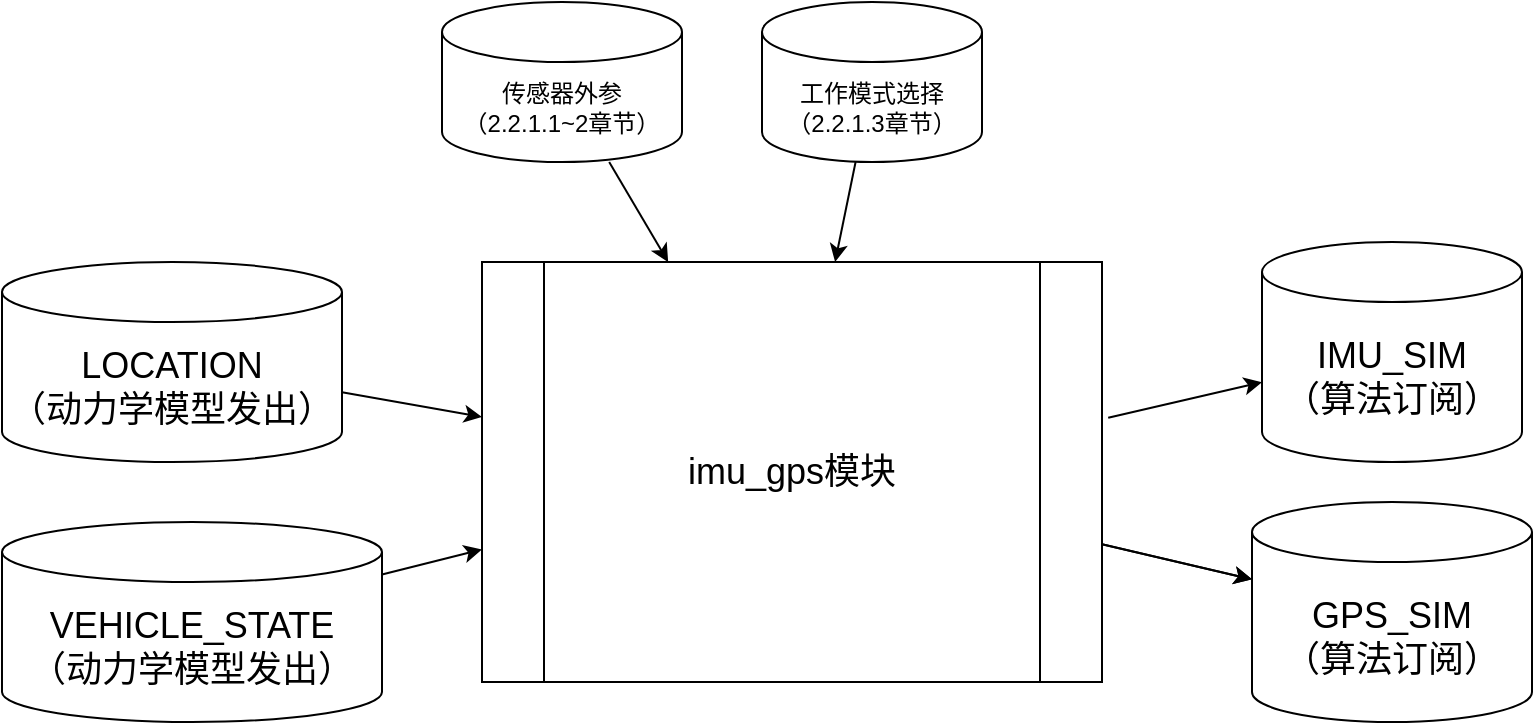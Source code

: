 <mxfile>
    <diagram id="sd8JANDEf0deYUkVe9uT" name="Page-1">
        <mxGraphModel dx="896" dy="612" grid="1" gridSize="10" guides="1" tooltips="1" connect="1" arrows="1" fold="1" page="1" pageScale="1" pageWidth="850" pageHeight="1100" math="0" shadow="0">
            <root>
                <mxCell id="0"/>
                <mxCell id="1" parent="0"/>
                <mxCell id="14" value="" style="edgeStyle=none;html=1;fontSize=18;" parent="1" source="3" target="5" edge="1">
                    <mxGeometry relative="1" as="geometry"/>
                </mxCell>
                <mxCell id="3" value="传感器外参&lt;br&gt;（2.2.1.1~2章节）" style="shape=cylinder3;whiteSpace=wrap;html=1;boundedLbl=1;backgroundOutline=1;size=15;" parent="1" vertex="1">
                    <mxGeometry x="250" y="110" width="120" height="80" as="geometry"/>
                </mxCell>
                <mxCell id="15" value="" style="edgeStyle=none;html=1;fontSize=18;" parent="1" source="4" target="5" edge="1">
                    <mxGeometry relative="1" as="geometry"/>
                </mxCell>
                <mxCell id="4" value="工作模式选择&lt;br&gt;（2.2.1.3章节）" style="shape=cylinder3;whiteSpace=wrap;html=1;boundedLbl=1;backgroundOutline=1;size=15;" parent="1" vertex="1">
                    <mxGeometry x="410" y="110" width="110" height="80" as="geometry"/>
                </mxCell>
                <mxCell id="16" value="" style="edgeStyle=none;html=1;fontSize=18;" parent="1" source="5" target="11" edge="1">
                    <mxGeometry relative="1" as="geometry"/>
                </mxCell>
                <mxCell id="17" value="" style="edgeStyle=none;html=1;fontSize=18;" parent="1" source="5" target="11" edge="1">
                    <mxGeometry relative="1" as="geometry"/>
                </mxCell>
                <mxCell id="5" value="&lt;font style=&quot;font-size: 18px;&quot;&gt;imu_gps模块&lt;/font&gt;" style="shape=process;whiteSpace=wrap;html=1;backgroundOutline=1;" parent="1" vertex="1">
                    <mxGeometry x="270" y="240" width="310" height="210" as="geometry"/>
                </mxCell>
                <mxCell id="12" value="" style="edgeStyle=none;html=1;fontSize=18;" parent="1" source="6" target="5" edge="1">
                    <mxGeometry relative="1" as="geometry"/>
                </mxCell>
                <mxCell id="6" value="LOCATION&lt;br&gt;（动力学模型发出）" style="shape=cylinder3;whiteSpace=wrap;html=1;boundedLbl=1;backgroundOutline=1;size=15;fontSize=18;" parent="1" vertex="1">
                    <mxGeometry x="30" y="240" width="170" height="100" as="geometry"/>
                </mxCell>
                <mxCell id="13" value="" style="edgeStyle=none;html=1;fontSize=18;" parent="1" source="7" target="5" edge="1">
                    <mxGeometry relative="1" as="geometry"/>
                </mxCell>
                <mxCell id="7" value="VEHICLE_STATE&lt;br&gt;（动力学模型发出）" style="shape=cylinder3;whiteSpace=wrap;html=1;boundedLbl=1;backgroundOutline=1;size=15;fontSize=18;" parent="1" vertex="1">
                    <mxGeometry x="30" y="370" width="190" height="100" as="geometry"/>
                </mxCell>
                <mxCell id="18" value="" style="edgeStyle=none;html=1;fontSize=18;exitX=1.01;exitY=0.371;exitDx=0;exitDy=0;exitPerimeter=0;" parent="1" source="5" target="10" edge="1">
                    <mxGeometry relative="1" as="geometry">
                        <mxPoint x="600" y="280" as="targetPoint"/>
                    </mxGeometry>
                </mxCell>
                <mxCell id="10" value="IMU_SIM&lt;br&gt;（算法订阅）" style="shape=cylinder3;whiteSpace=wrap;html=1;boundedLbl=1;backgroundOutline=1;size=15;fontSize=18;" parent="1" vertex="1">
                    <mxGeometry x="660" y="230" width="130" height="110" as="geometry"/>
                </mxCell>
                <mxCell id="11" value="GPS_SIM&lt;br&gt;（算法订阅）" style="shape=cylinder3;whiteSpace=wrap;html=1;boundedLbl=1;backgroundOutline=1;size=15;fontSize=18;" parent="1" vertex="1">
                    <mxGeometry x="655" y="360" width="140" height="110" as="geometry"/>
                </mxCell>
            </root>
        </mxGraphModel>
    </diagram>
</mxfile>